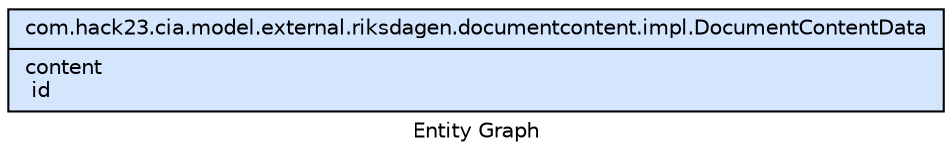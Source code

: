 digraph EntityGraph {
  compound=true;
    bgcolor="white"; 
    fontcolor="black"; fontname="Helvetica"; fontsize="10.0"; 
    ranksep="equally"; 
    label="Entity Graph"; 
    URL="http://tools.hibernate.org";
  edge [
        color="lightgrey", 
        fontcolor="black", 
        fontname="Helvetica", 
        fontsize="8.0",         
        labelangle=-25.0, 
        labeldistance=1.5
        ];
  node [
       fontcolor="black",
       fontname="Helvetica", 
       fontsize="10.0", 
       shape=record, 
       fillcolor="#D4E5FE", 
       style="solid,filled"];

  /* Node com.hack23.cia.model.external.riksdagen.documentcontent.impl.DocumentContentData */
  com_dot_hack23_dot_cia_dot_model_dot_external_dot_riksdagen_dot_documentcontent_dot_impl_dot_DocumentContentData [ label = "{ com\.hack23\.cia\.model\.external\.riksdagen\.documentcontent\.impl\.DocumentContentData| content\l id\l }", URL="com/hack23/cia/model/external/riksdagen/documentcontent/impl/DocumentContentData.html" ]
  /* Subclass edges for com.hack23.cia.model.external.riksdagen.documentcontent.impl.DocumentContentData */
  
  /* Property edges/nodes for com_dot_hack23_dot_cia_dot_model_dot_external_dot_riksdagen_dot_documentcontent_dot_impl_dot_DocumentContentData */
     
     

}

